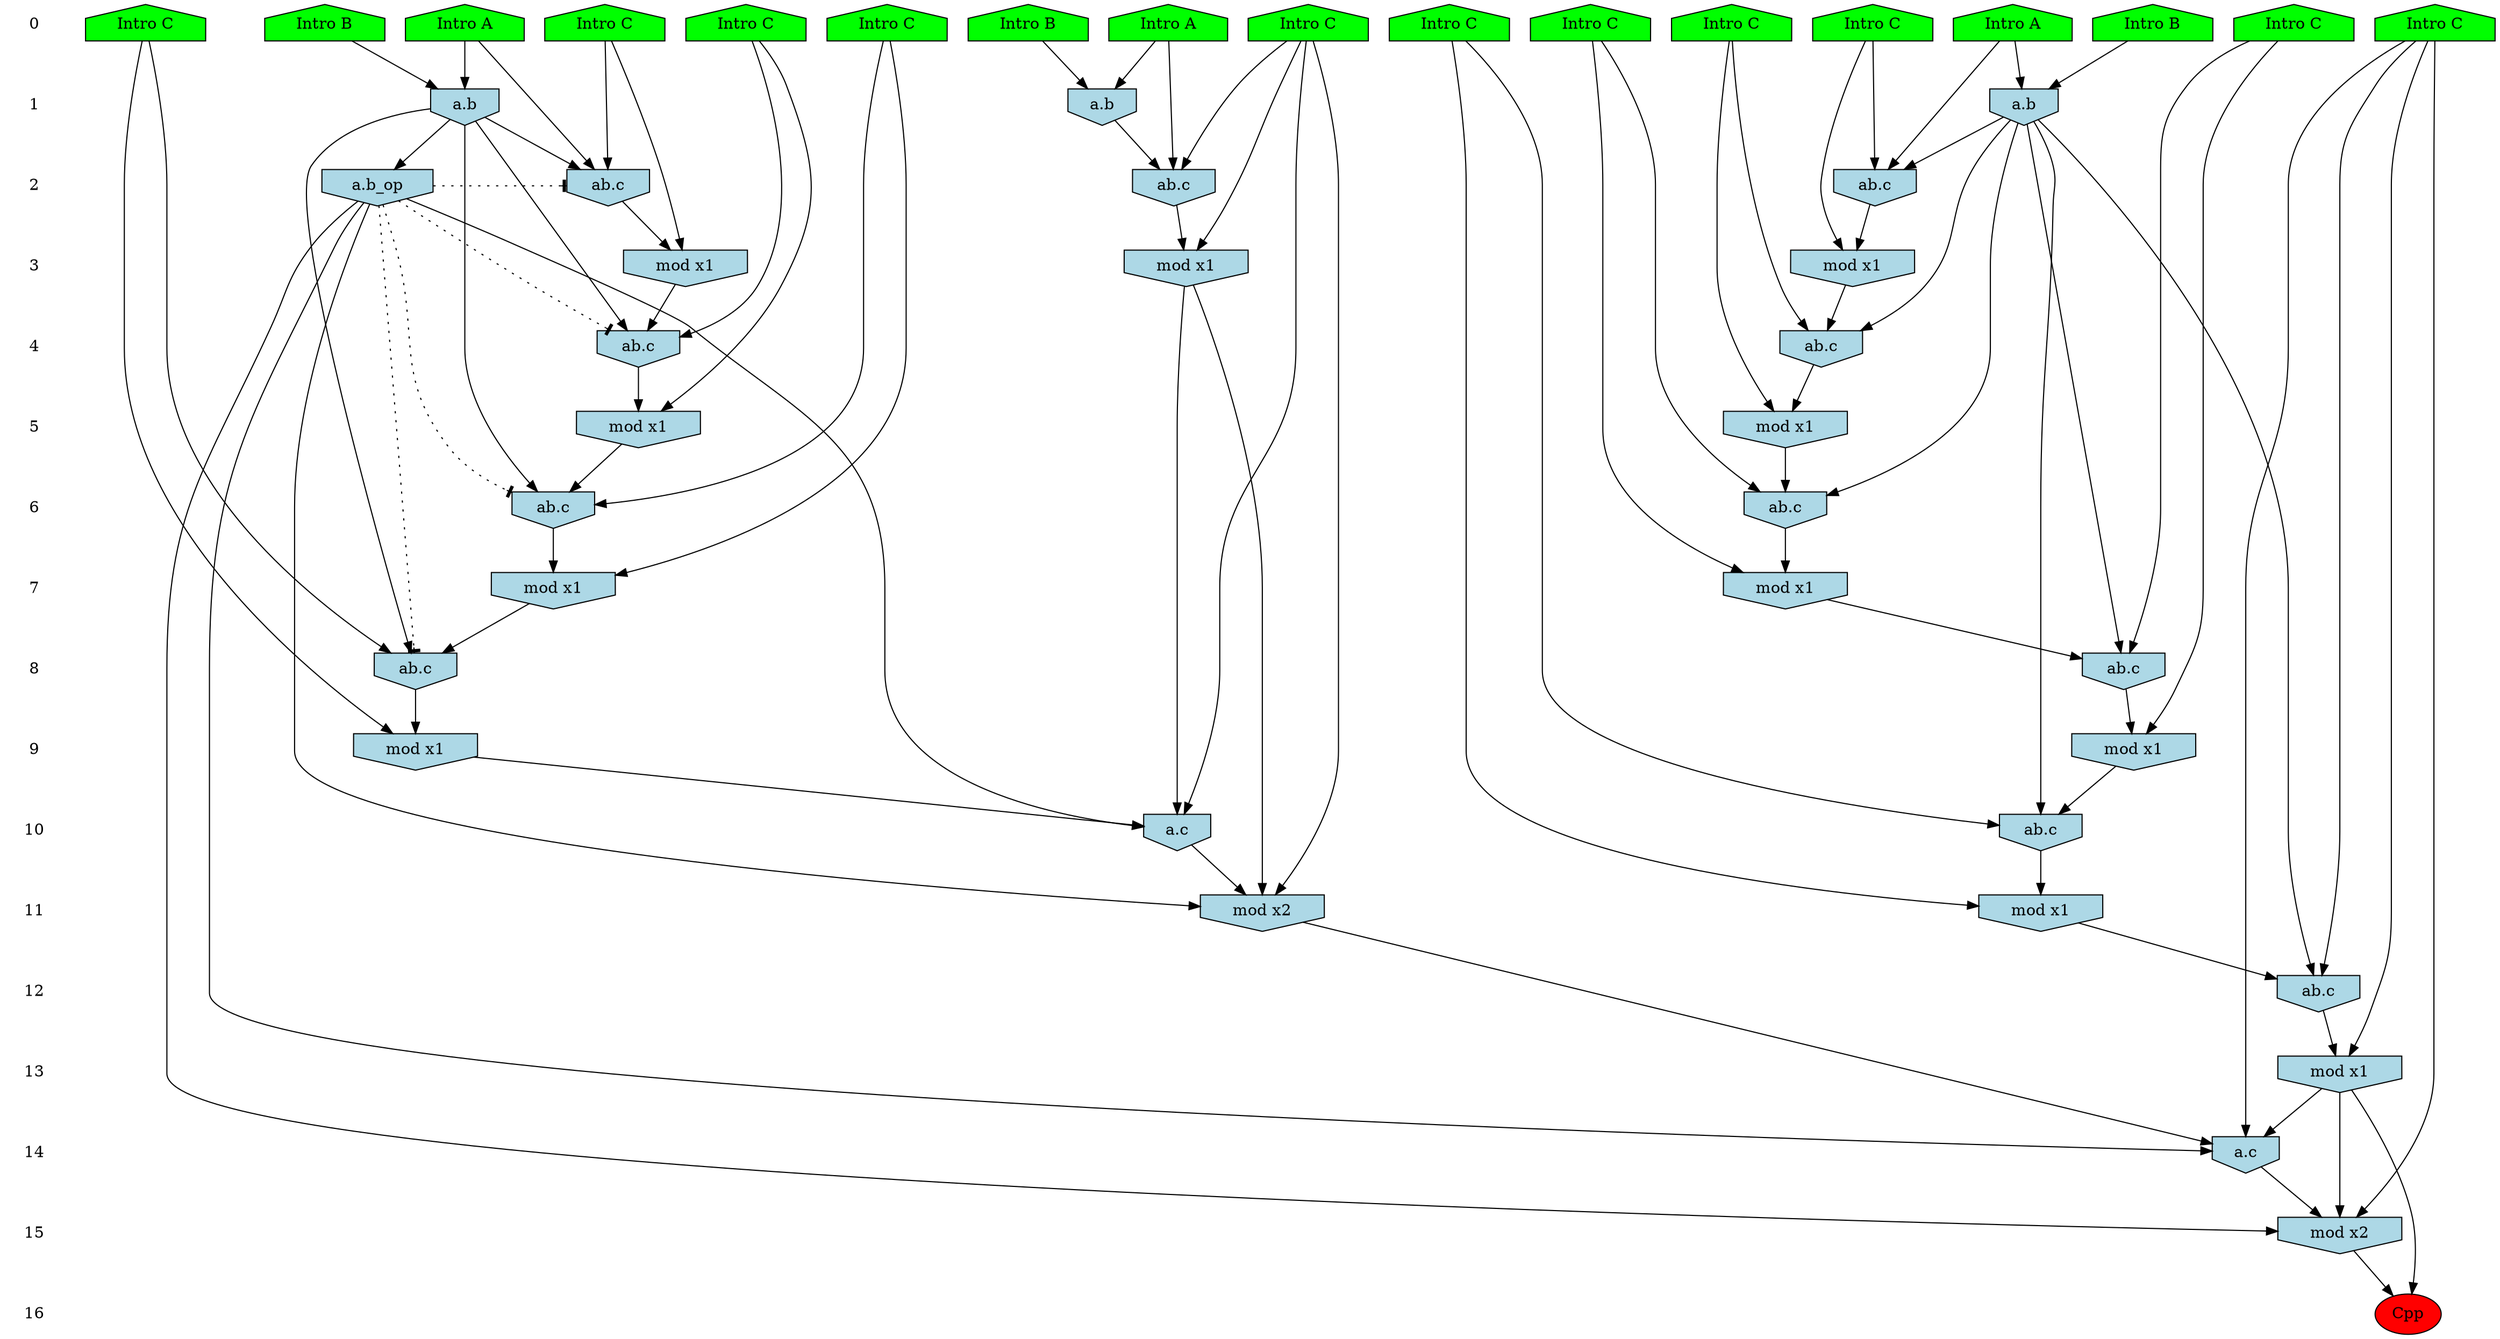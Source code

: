 /* Compression of 1 causal flows obtained in average at 1.829055E+01 t.u */
/* Compressed causal flows were: [3277] */
digraph G{
 ranksep=.5 ; 
{ rank = same ; "0" [shape=plaintext] ; node_1 [label ="Intro A", shape=house, style=filled, fillcolor=green] ;
node_2 [label ="Intro A", shape=house, style=filled, fillcolor=green] ;
node_3 [label ="Intro B", shape=house, style=filled, fillcolor=green] ;
node_4 [label ="Intro B", shape=house, style=filled, fillcolor=green] ;
node_5 [label ="Intro A", shape=house, style=filled, fillcolor=green] ;
node_6 [label ="Intro B", shape=house, style=filled, fillcolor=green] ;
node_7 [label ="Intro C", shape=house, style=filled, fillcolor=green] ;
node_8 [label ="Intro C", shape=house, style=filled, fillcolor=green] ;
node_9 [label ="Intro C", shape=house, style=filled, fillcolor=green] ;
node_10 [label ="Intro C", shape=house, style=filled, fillcolor=green] ;
node_11 [label ="Intro C", shape=house, style=filled, fillcolor=green] ;
node_12 [label ="Intro C", shape=house, style=filled, fillcolor=green] ;
node_13 [label ="Intro C", shape=house, style=filled, fillcolor=green] ;
node_14 [label ="Intro C", shape=house, style=filled, fillcolor=green] ;
node_15 [label ="Intro C", shape=house, style=filled, fillcolor=green] ;
node_16 [label ="Intro C", shape=house, style=filled, fillcolor=green] ;
node_17 [label ="Intro C", shape=house, style=filled, fillcolor=green] ;
}
{ rank = same ; "1" [shape=plaintext] ; node_18 [label="a.b", shape=invhouse, style=filled, fillcolor = lightblue] ;
node_26 [label="a.b", shape=invhouse, style=filled, fillcolor = lightblue] ;
node_28 [label="a.b", shape=invhouse, style=filled, fillcolor = lightblue] ;
}
{ rank = same ; "2" [shape=plaintext] ; node_19 [label="ab.c", shape=invhouse, style=filled, fillcolor = lightblue] ;
node_29 [label="ab.c", shape=invhouse, style=filled, fillcolor = lightblue] ;
node_30 [label="ab.c", shape=invhouse, style=filled, fillcolor = lightblue] ;
node_42 [label="a.b_op", shape=invhouse, style=filled, fillcolor = lightblue] ;
}
{ rank = same ; "3" [shape=plaintext] ; node_20 [label="mod x1", shape=invhouse, style=filled, fillcolor = lightblue] ;
node_31 [label="mod x1", shape=invhouse, style=filled, fillcolor = lightblue] ;
node_32 [label="mod x1", shape=invhouse, style=filled, fillcolor = lightblue] ;
}
{ rank = same ; "4" [shape=plaintext] ; node_21 [label="ab.c", shape=invhouse, style=filled, fillcolor = lightblue] ;
node_33 [label="ab.c", shape=invhouse, style=filled, fillcolor = lightblue] ;
}
{ rank = same ; "5" [shape=plaintext] ; node_22 [label="mod x1", shape=invhouse, style=filled, fillcolor = lightblue] ;
node_36 [label="mod x1", shape=invhouse, style=filled, fillcolor = lightblue] ;
}
{ rank = same ; "6" [shape=plaintext] ; node_23 [label="ab.c", shape=invhouse, style=filled, fillcolor = lightblue] ;
node_39 [label="ab.c", shape=invhouse, style=filled, fillcolor = lightblue] ;
}
{ rank = same ; "7" [shape=plaintext] ; node_24 [label="mod x1", shape=invhouse, style=filled, fillcolor = lightblue] ;
node_40 [label="mod x1", shape=invhouse, style=filled, fillcolor = lightblue] ;
}
{ rank = same ; "8" [shape=plaintext] ; node_25 [label="ab.c", shape=invhouse, style=filled, fillcolor = lightblue] ;
node_41 [label="ab.c", shape=invhouse, style=filled, fillcolor = lightblue] ;
}
{ rank = same ; "9" [shape=plaintext] ; node_27 [label="mod x1", shape=invhouse, style=filled, fillcolor = lightblue] ;
node_43 [label="mod x1", shape=invhouse, style=filled, fillcolor = lightblue] ;
}
{ rank = same ; "10" [shape=plaintext] ; node_34 [label="ab.c", shape=invhouse, style=filled, fillcolor = lightblue] ;
node_44 [label="a.c", shape=invhouse, style=filled, fillcolor = lightblue] ;
}
{ rank = same ; "11" [shape=plaintext] ; node_35 [label="mod x1", shape=invhouse, style=filled, fillcolor = lightblue] ;
node_45 [label="mod x2", shape=invhouse, style=filled, fillcolor = lightblue] ;
}
{ rank = same ; "12" [shape=plaintext] ; node_37 [label="ab.c", shape=invhouse, style=filled, fillcolor = lightblue] ;
}
{ rank = same ; "13" [shape=plaintext] ; node_38 [label="mod x1", shape=invhouse, style=filled, fillcolor = lightblue] ;
}
{ rank = same ; "14" [shape=plaintext] ; node_46 [label="a.c", shape=invhouse, style=filled, fillcolor = lightblue] ;
}
{ rank = same ; "15" [shape=plaintext] ; node_47 [label="mod x2", shape=invhouse, style=filled, fillcolor = lightblue] ;
}
{ rank = same ; "16" [shape=plaintext] ; node_48 [label ="Cpp", style=filled, fillcolor=red] ;
}
"0" -> "1" [style="invis"]; 
"1" -> "2" [style="invis"]; 
"2" -> "3" [style="invis"]; 
"3" -> "4" [style="invis"]; 
"4" -> "5" [style="invis"]; 
"5" -> "6" [style="invis"]; 
"6" -> "7" [style="invis"]; 
"7" -> "8" [style="invis"]; 
"8" -> "9" [style="invis"]; 
"9" -> "10" [style="invis"]; 
"10" -> "11" [style="invis"]; 
"11" -> "12" [style="invis"]; 
"12" -> "13" [style="invis"]; 
"13" -> "14" [style="invis"]; 
"14" -> "15" [style="invis"]; 
"15" -> "16" [style="invis"]; 
node_2 -> node_18
node_4 -> node_18
node_2 -> node_19
node_16 -> node_19
node_18 -> node_19
node_16 -> node_20
node_19 -> node_20
node_17 -> node_21
node_18 -> node_21
node_20 -> node_21
node_17 -> node_22
node_21 -> node_22
node_9 -> node_23
node_18 -> node_23
node_22 -> node_23
node_9 -> node_24
node_23 -> node_24
node_8 -> node_25
node_18 -> node_25
node_24 -> node_25
node_1 -> node_26
node_6 -> node_26
node_8 -> node_27
node_25 -> node_27
node_3 -> node_28
node_5 -> node_28
node_1 -> node_29
node_14 -> node_29
node_26 -> node_29
node_5 -> node_30
node_12 -> node_30
node_28 -> node_30
node_12 -> node_31
node_30 -> node_31
node_14 -> node_32
node_29 -> node_32
node_15 -> node_33
node_26 -> node_33
node_32 -> node_33
node_7 -> node_34
node_18 -> node_34
node_27 -> node_34
node_7 -> node_35
node_34 -> node_35
node_15 -> node_36
node_33 -> node_36
node_10 -> node_37
node_18 -> node_37
node_35 -> node_37
node_10 -> node_38
node_37 -> node_38
node_13 -> node_39
node_26 -> node_39
node_36 -> node_39
node_13 -> node_40
node_39 -> node_40
node_11 -> node_41
node_26 -> node_41
node_40 -> node_41
node_26 -> node_42
node_11 -> node_43
node_41 -> node_43
node_12 -> node_44
node_31 -> node_44
node_42 -> node_44
node_43 -> node_44
node_12 -> node_45
node_31 -> node_45
node_42 -> node_45
node_44 -> node_45
node_10 -> node_46
node_38 -> node_46
node_42 -> node_46
node_45 -> node_46
node_10 -> node_47
node_38 -> node_47
node_42 -> node_47
node_46 -> node_47
node_38 -> node_48
node_47 -> node_48
node_42 -> node_41 [style=dotted, arrowhead = tee] 
node_42 -> node_39 [style=dotted, arrowhead = tee] 
node_42 -> node_33 [style=dotted, arrowhead = tee] 
node_42 -> node_29 [style=dotted, arrowhead = tee] 
}
/*
 Dot generation time: 0.000204
*/